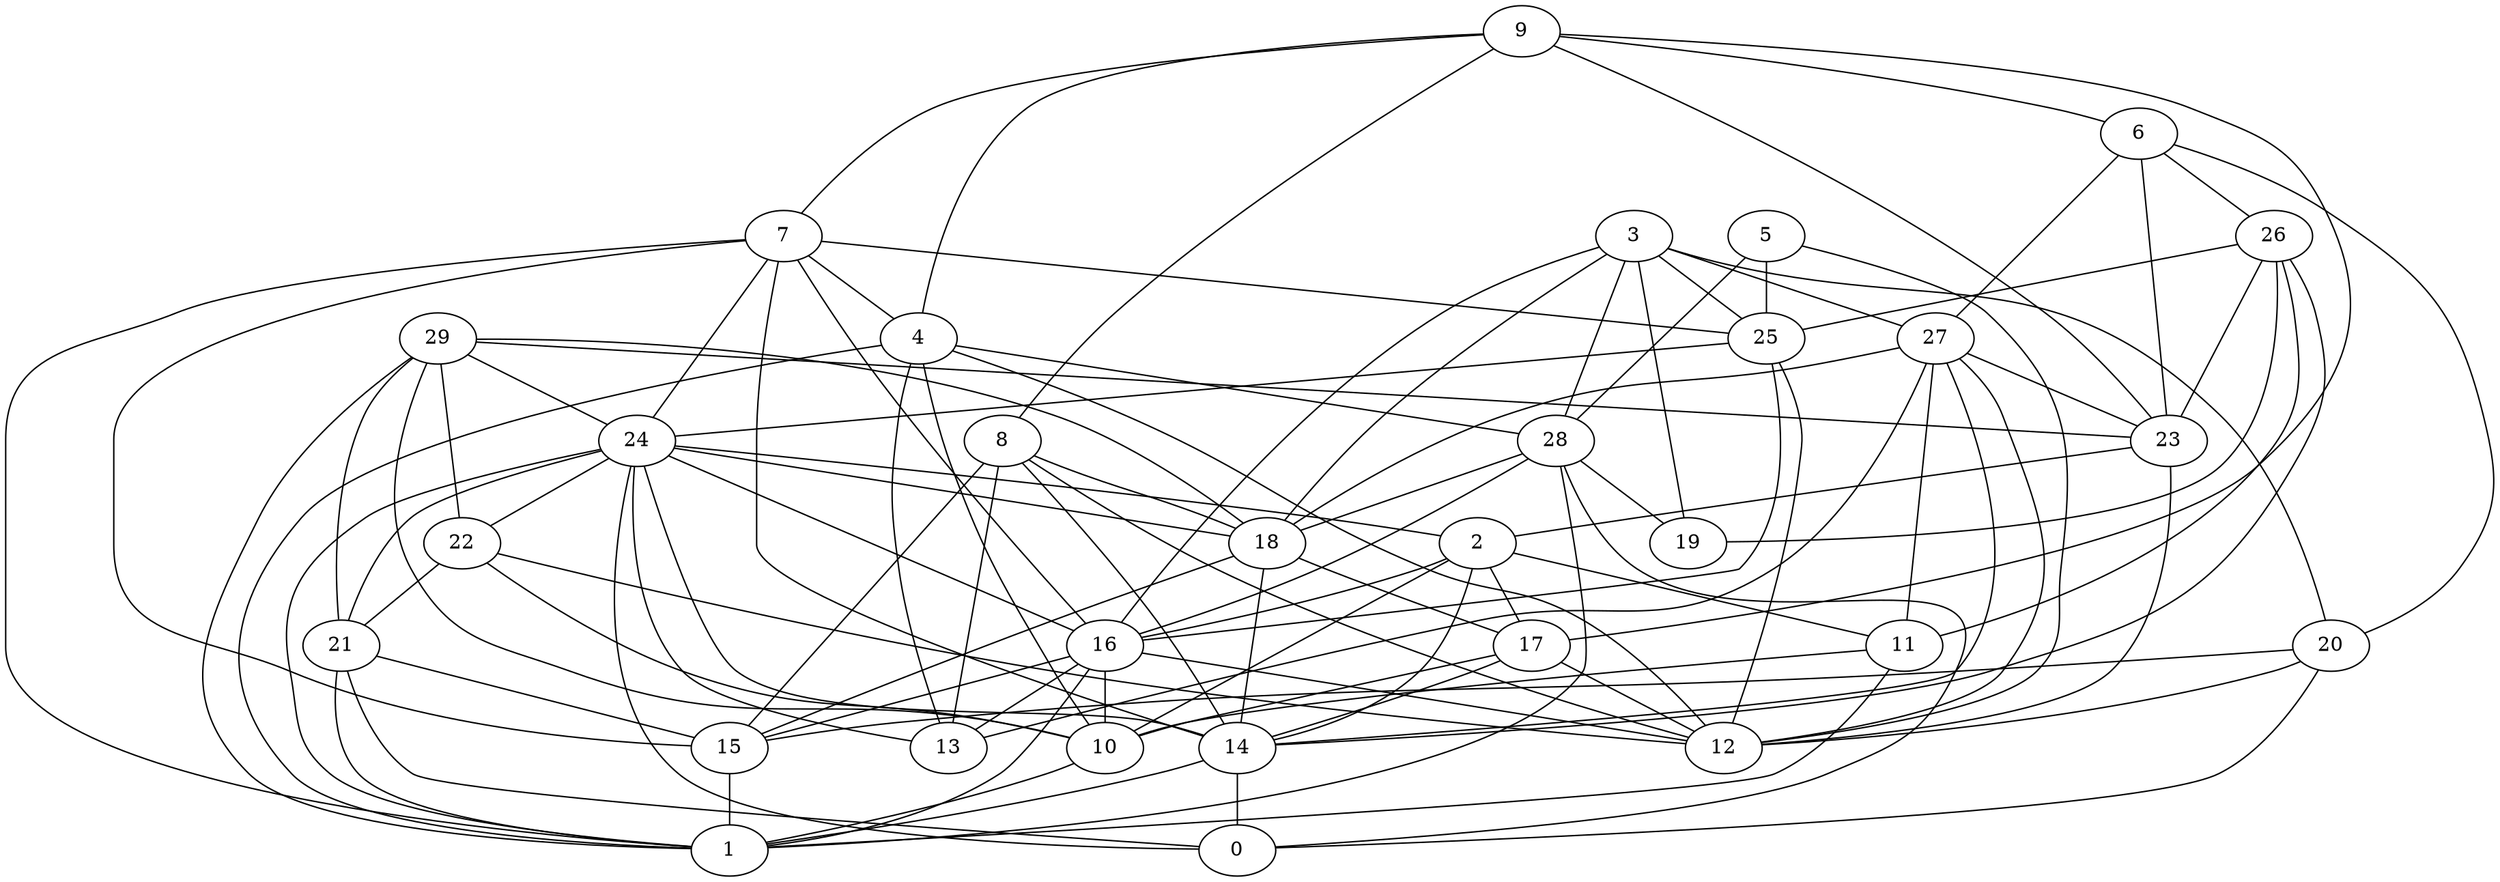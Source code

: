 digraph GG_graph {

subgraph G_graph {
edge [color = black]
"4" -> "12" [dir = none]
"8" -> "18" [dir = none]
"8" -> "14" [dir = none]
"22" -> "21" [dir = none]
"22" -> "10" [dir = none]
"9" -> "6" [dir = none]
"9" -> "4" [dir = none]
"9" -> "23" [dir = none]
"9" -> "17" [dir = none]
"9" -> "8" [dir = none]
"24" -> "22" [dir = none]
"24" -> "14" [dir = none]
"24" -> "0" [dir = none]
"24" -> "1" [dir = none]
"11" -> "1" [dir = none]
"18" -> "17" [dir = none]
"18" -> "15" [dir = none]
"28" -> "19" [dir = none]
"28" -> "16" [dir = none]
"28" -> "1" [dir = none]
"17" -> "14" [dir = none]
"17" -> "12" [dir = none]
"29" -> "1" [dir = none]
"29" -> "24" [dir = none]
"29" -> "23" [dir = none]
"29" -> "22" [dir = none]
"29" -> "10" [dir = none]
"15" -> "1" [dir = none]
"16" -> "15" [dir = none]
"16" -> "12" [dir = none]
"16" -> "13" [dir = none]
"3" -> "27" [dir = none]
"3" -> "18" [dir = none]
"3" -> "19" [dir = none]
"3" -> "25" [dir = none]
"6" -> "26" [dir = none]
"6" -> "23" [dir = none]
"6" -> "20" [dir = none]
"7" -> "25" [dir = none]
"7" -> "14" [dir = none]
"7" -> "24" [dir = none]
"7" -> "4" [dir = none]
"27" -> "11" [dir = none]
"27" -> "13" [dir = none]
"27" -> "23" [dir = none]
"27" -> "12" [dir = none]
"20" -> "15" [dir = none]
"21" -> "1" [dir = none]
"21" -> "0" [dir = none]
"21" -> "15" [dir = none]
"23" -> "12" [dir = none]
"23" -> "2" [dir = none]
"14" -> "1" [dir = none]
"26" -> "14" [dir = none]
"5" -> "25" [dir = none]
"5" -> "28" [dir = none]
"2" -> "17" [dir = none]
"2" -> "16" [dir = none]
"8" -> "13" [dir = none]
"27" -> "14" [dir = none]
"2" -> "11" [dir = none]
"26" -> "19" [dir = none]
"29" -> "21" [dir = none]
"8" -> "12" [dir = none]
"24" -> "2" [dir = none]
"5" -> "12" [dir = none]
"10" -> "1" [dir = none]
"16" -> "10" [dir = none]
"25" -> "12" [dir = none]
"25" -> "24" [dir = none]
"3" -> "28" [dir = none]
"26" -> "25" [dir = none]
"7" -> "1" [dir = none]
"28" -> "0" [dir = none]
"4" -> "28" [dir = none]
"11" -> "10" [dir = none]
"17" -> "10" [dir = none]
"28" -> "18" [dir = none]
"2" -> "10" [dir = none]
"25" -> "16" [dir = none]
"26" -> "11" [dir = none]
"26" -> "23" [dir = none]
"29" -> "18" [dir = none]
"24" -> "16" [dir = none]
"3" -> "16" [dir = none]
"24" -> "13" [dir = none]
"4" -> "13" [dir = none]
"27" -> "18" [dir = none]
"20" -> "12" [dir = none]
"16" -> "1" [dir = none]
"18" -> "14" [dir = none]
"20" -> "0" [dir = none]
"8" -> "15" [dir = none]
"7" -> "15" [dir = none]
"9" -> "7" [dir = none]
"14" -> "0" [dir = none]
"24" -> "18" [dir = none]
"24" -> "21" [dir = none]
"2" -> "14" [dir = none]
"4" -> "1" [dir = none]
"4" -> "10" [dir = none]
"22" -> "12" [dir = none]
"7" -> "16" [dir = none]
"6" -> "27" [dir = none]
"3" -> "20" [dir = none]
}

}
